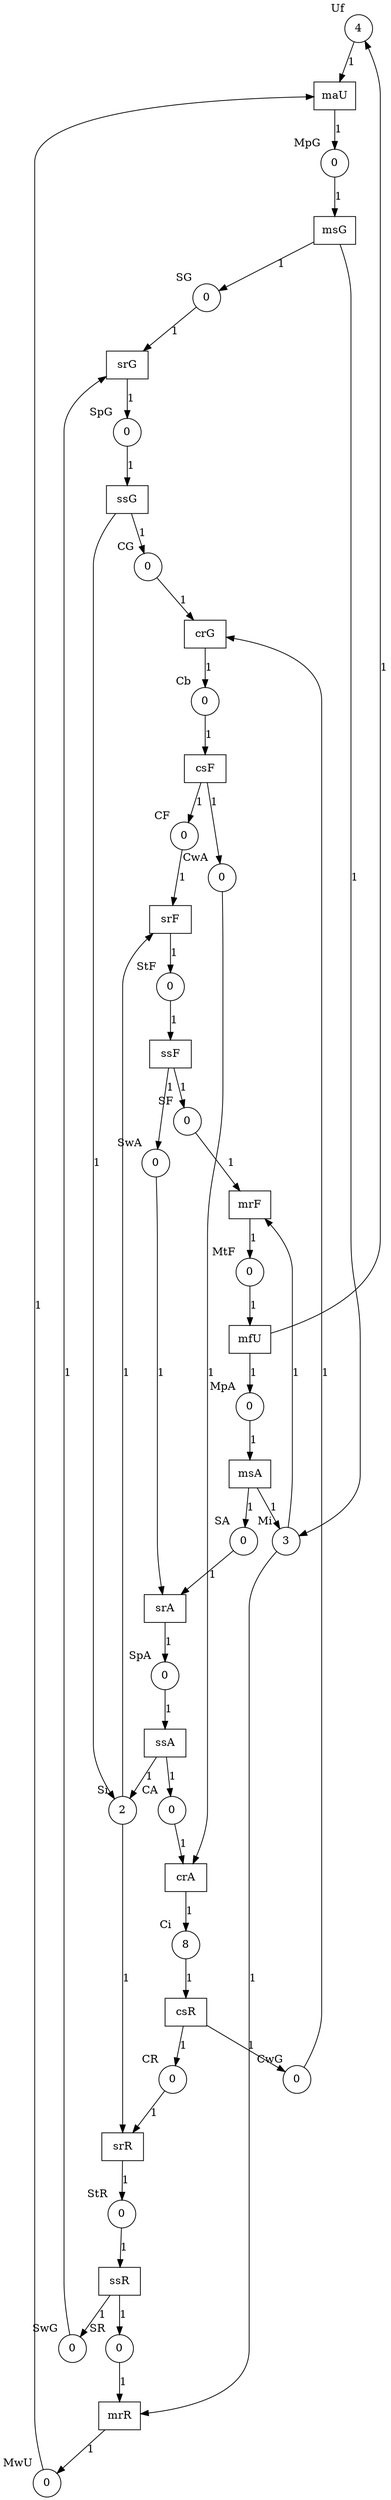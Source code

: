 // load_test
digraph {
	node [shape=circle]
	Uf [label=4 xlabel=Uf]
	SA [label=0 xlabel=SA]
	SF [label=0 xlabel=SF]
	SR [label=0 xlabel=SR]
	CA [label=0 xlabel=CA]
	CF [label=0 xlabel=CF]
	StF [label=0 xlabel=StF]
	CG [label=0 xlabel=CG]
	CR [label=0 xlabel=CR]
	MpA [label=0 xlabel=MpA]
	MtF [label=0 xlabel=MtF]
	SG [label=0 xlabel=SG]
	MpG [label=0 xlabel=MpG]
	MwU [label=0 xlabel=MwU]
	Mi [label=3 xlabel=Mi]
	Si [label=2 xlabel=Si]
	StR [label=0 xlabel=StR]
	SwG [label=0 xlabel=SwG]
	SpG [label=0 xlabel=SpG]
	SwA [label=0 xlabel=SwA]
	SpA [label=0 xlabel=SpA]
	CwA [label=0 xlabel=CwA]
	Cb [label=0 xlabel=Cb]
	CwG [label=0 xlabel=CwG]
	Ci [label=8 xlabel=Ci]
	node [shape=rect]
	ssF [label=ssF]
	srF [label=srF]
	msA [label=msA]
	mfU [label=mfU]
	mrF [label=mrF]
	msG [label=msG]
	maU [label=maU]
	mrR [label=mrR]
	srR [label=srR]
	ssR [label=ssR]
	srG [label=srG]
	ssG [label=ssG]
	srA [label=srA]
	ssA [label=ssA]
	crA [label=crA]
	csF [label=csF]
	crG [label=crG]
	csR [label=csR]
	Uf -> maU [label=1]
	MwU -> maU [label=1]
	Mi -> mrF [label=1]
	SF -> mrF [label=1]
	SG -> srG [label=1]
	SwG -> srG [label=1]
	SA -> srA [label=1]
	SwA -> srA [label=1]
	SR -> mrR [label=1]
	Mi -> mrR [label=1]
	CA -> crA [label=1]
	CwA -> crA [label=1]
	Si -> srF [label=1]
	CF -> srF [label=1]
	StF -> ssF [label=1]
	CG -> crG [label=1]
	CwG -> crG [label=1]
	CR -> srR [label=1]
	Si -> srR [label=1]
	MpA -> msA [label=1]
	MtF -> mfU [label=1]
	MpG -> msG [label=1]
	SpG -> ssG [label=1]
	SpA -> ssA [label=1]
	StR -> ssR [label=1]
	Cb -> csF [label=1]
	Ci -> csR [label=1]
	mfU -> Uf [label=1]
	mfU -> MpA [label=1]
	msG -> Mi [label=1]
	msG -> SG [label=1]
	msA -> SA [label=1]
	msA -> Mi [label=1]
	ssF -> SF [label=1]
	ssF -> SwA [label=1]
	ssR -> SR [label=1]
	ssR -> SwG [label=1]
	ssA -> CA [label=1]
	ssA -> Si [label=1]
	csF -> CF [label=1]
	csF -> CwA [label=1]
	srF -> StF [label=1]
	ssG -> Si [label=1]
	ssG -> CG [label=1]
	csR -> CR [label=1]
	csR -> CwG [label=1]
	crA -> Ci [label=1]
	mrF -> MtF [label=1]
	maU -> MpG [label=1]
	mrR -> MwU [label=1]
	srG -> SpG [label=1]
	srA -> SpA [label=1]
	srR -> StR [label=1]
	crG -> Cb [label=1]
}
